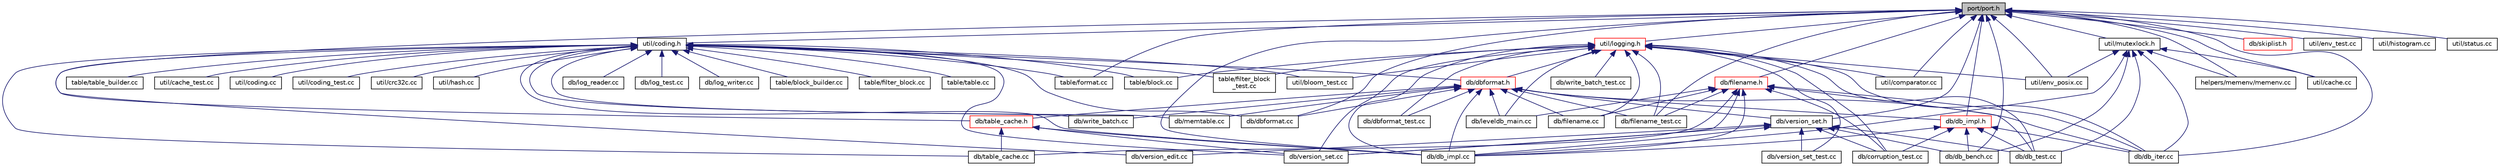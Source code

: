 digraph "port/port.h"
{
  edge [fontname="Helvetica",fontsize="10",labelfontname="Helvetica",labelfontsize="10"];
  node [fontname="Helvetica",fontsize="10",shape=record];
  Node1 [label="port/port.h",height=0.2,width=0.4,color="black", fillcolor="grey75", style="filled" fontcolor="black"];
  Node1 -> Node2 [dir="back",color="midnightblue",fontsize="10",style="solid"];
  Node2 [label="util/coding.h",height=0.2,width=0.4,color="black", fillcolor="white", style="filled",URL="$coding_8h.html"];
  Node2 -> Node3 [dir="back",color="midnightblue",fontsize="10",style="solid"];
  Node3 [label="db/dbformat.h",height=0.2,width=0.4,color="red", fillcolor="white", style="filled",URL="$dbformat_8h.html"];
  Node3 -> Node4 [dir="back",color="midnightblue",fontsize="10",style="solid"];
  Node4 [label="db/db_impl.h",height=0.2,width=0.4,color="red", fillcolor="white", style="filled",URL="$db__impl_8h.html"];
  Node4 -> Node5 [dir="back",color="midnightblue",fontsize="10",style="solid"];
  Node5 [label="db/corruption_test.cc",height=0.2,width=0.4,color="black", fillcolor="white", style="filled",URL="$corruption__test_8cc.html"];
  Node4 -> Node6 [dir="back",color="midnightblue",fontsize="10",style="solid"];
  Node6 [label="db/db_bench.cc",height=0.2,width=0.4,color="black", fillcolor="white", style="filled",URL="$db__bench_8cc.html"];
  Node4 -> Node7 [dir="back",color="midnightblue",fontsize="10",style="solid"];
  Node7 [label="db/db_impl.cc",height=0.2,width=0.4,color="black", fillcolor="white", style="filled",URL="$db__impl_8cc.html"];
  Node4 -> Node8 [dir="back",color="midnightblue",fontsize="10",style="solid"];
  Node8 [label="db/db_iter.cc",height=0.2,width=0.4,color="black", fillcolor="white", style="filled",URL="$db__iter_8cc.html"];
  Node4 -> Node9 [dir="back",color="midnightblue",fontsize="10",style="solid"];
  Node9 [label="db/db_test.cc",height=0.2,width=0.4,color="black", fillcolor="white", style="filled",URL="$db__test_8cc.html"];
  Node3 -> Node10 [dir="back",color="midnightblue",fontsize="10",style="solid"];
  Node10 [label="db/table_cache.h",height=0.2,width=0.4,color="red", fillcolor="white", style="filled",URL="$table__cache_8h.html"];
  Node10 -> Node7 [dir="back",color="midnightblue",fontsize="10",style="solid"];
  Node10 -> Node11 [dir="back",color="midnightblue",fontsize="10",style="solid"];
  Node11 [label="db/table_cache.cc",height=0.2,width=0.4,color="black", fillcolor="white", style="filled",URL="$table__cache_8cc.html"];
  Node10 -> Node12 [dir="back",color="midnightblue",fontsize="10",style="solid"];
  Node12 [label="db/version_set.cc",height=0.2,width=0.4,color="black", fillcolor="white", style="filled",URL="$version__set_8cc.html"];
  Node3 -> Node13 [dir="back",color="midnightblue",fontsize="10",style="solid"];
  Node13 [label="db/version_set.h",height=0.2,width=0.4,color="black", fillcolor="white", style="filled",URL="$version__set_8h.html"];
  Node13 -> Node5 [dir="back",color="midnightblue",fontsize="10",style="solid"];
  Node13 -> Node6 [dir="back",color="midnightblue",fontsize="10",style="solid"];
  Node13 -> Node7 [dir="back",color="midnightblue",fontsize="10",style="solid"];
  Node13 -> Node9 [dir="back",color="midnightblue",fontsize="10",style="solid"];
  Node13 -> Node14 [dir="back",color="midnightblue",fontsize="10",style="solid"];
  Node14 [label="db/version_edit.cc",height=0.2,width=0.4,color="black", fillcolor="white", style="filled",URL="$version__edit_8cc.html"];
  Node13 -> Node12 [dir="back",color="midnightblue",fontsize="10",style="solid"];
  Node13 -> Node15 [dir="back",color="midnightblue",fontsize="10",style="solid"];
  Node15 [label="db/version_set_test.cc",height=0.2,width=0.4,color="black", fillcolor="white", style="filled",URL="$version__set__test_8cc.html"];
  Node3 -> Node7 [dir="back",color="midnightblue",fontsize="10",style="solid"];
  Node3 -> Node8 [dir="back",color="midnightblue",fontsize="10",style="solid"];
  Node3 -> Node16 [dir="back",color="midnightblue",fontsize="10",style="solid"];
  Node16 [label="db/dbformat.cc",height=0.2,width=0.4,color="black", fillcolor="white", style="filled",URL="$dbformat_8cc.html"];
  Node3 -> Node17 [dir="back",color="midnightblue",fontsize="10",style="solid"];
  Node17 [label="db/dbformat_test.cc",height=0.2,width=0.4,color="black", fillcolor="white", style="filled",URL="$dbformat__test_8cc.html"];
  Node3 -> Node18 [dir="back",color="midnightblue",fontsize="10",style="solid"];
  Node18 [label="db/filename.cc",height=0.2,width=0.4,color="black", fillcolor="white", style="filled",URL="$filename_8cc.html"];
  Node3 -> Node19 [dir="back",color="midnightblue",fontsize="10",style="solid"];
  Node19 [label="db/filename_test.cc",height=0.2,width=0.4,color="black", fillcolor="white", style="filled",URL="$filename__test_8cc.html"];
  Node3 -> Node20 [dir="back",color="midnightblue",fontsize="10",style="solid"];
  Node20 [label="db/leveldb_main.cc",height=0.2,width=0.4,color="black", fillcolor="white", style="filled",URL="$leveldb__main_8cc.html"];
  Node3 -> Node21 [dir="back",color="midnightblue",fontsize="10",style="solid"];
  Node21 [label="db/memtable.cc",height=0.2,width=0.4,color="black", fillcolor="white", style="filled",URL="$memtable_8cc.html"];
  Node3 -> Node22 [dir="back",color="midnightblue",fontsize="10",style="solid"];
  Node22 [label="db/write_batch.cc",height=0.2,width=0.4,color="black", fillcolor="white", style="filled",URL="$write__batch_8cc.html"];
  Node2 -> Node7 [dir="back",color="midnightblue",fontsize="10",style="solid"];
  Node2 -> Node16 [dir="back",color="midnightblue",fontsize="10",style="solid"];
  Node2 -> Node23 [dir="back",color="midnightblue",fontsize="10",style="solid"];
  Node23 [label="db/log_reader.cc",height=0.2,width=0.4,color="black", fillcolor="white", style="filled",URL="$log__reader_8cc.html"];
  Node2 -> Node24 [dir="back",color="midnightblue",fontsize="10",style="solid"];
  Node24 [label="db/log_test.cc",height=0.2,width=0.4,color="black", fillcolor="white", style="filled",URL="$log__test_8cc.html"];
  Node2 -> Node25 [dir="back",color="midnightblue",fontsize="10",style="solid"];
  Node25 [label="db/log_writer.cc",height=0.2,width=0.4,color="black", fillcolor="white", style="filled",URL="$log__writer_8cc.html"];
  Node2 -> Node21 [dir="back",color="midnightblue",fontsize="10",style="solid"];
  Node2 -> Node11 [dir="back",color="midnightblue",fontsize="10",style="solid"];
  Node2 -> Node14 [dir="back",color="midnightblue",fontsize="10",style="solid"];
  Node2 -> Node12 [dir="back",color="midnightblue",fontsize="10",style="solid"];
  Node2 -> Node22 [dir="back",color="midnightblue",fontsize="10",style="solid"];
  Node2 -> Node26 [dir="back",color="midnightblue",fontsize="10",style="solid"];
  Node26 [label="table/block.cc",height=0.2,width=0.4,color="black", fillcolor="white", style="filled",URL="$block_8cc.html"];
  Node2 -> Node27 [dir="back",color="midnightblue",fontsize="10",style="solid"];
  Node27 [label="table/block_builder.cc",height=0.2,width=0.4,color="black", fillcolor="white", style="filled",URL="$block__builder_8cc.html"];
  Node2 -> Node28 [dir="back",color="midnightblue",fontsize="10",style="solid"];
  Node28 [label="table/filter_block.cc",height=0.2,width=0.4,color="black", fillcolor="white", style="filled",URL="$filter__block_8cc.html"];
  Node2 -> Node29 [dir="back",color="midnightblue",fontsize="10",style="solid"];
  Node29 [label="table/filter_block\l_test.cc",height=0.2,width=0.4,color="black", fillcolor="white", style="filled",URL="$filter__block__test_8cc.html"];
  Node2 -> Node30 [dir="back",color="midnightblue",fontsize="10",style="solid"];
  Node30 [label="table/format.cc",height=0.2,width=0.4,color="black", fillcolor="white", style="filled",URL="$format_8cc.html"];
  Node2 -> Node31 [dir="back",color="midnightblue",fontsize="10",style="solid"];
  Node31 [label="table/table.cc",height=0.2,width=0.4,color="black", fillcolor="white", style="filled",URL="$table_8cc.html"];
  Node2 -> Node32 [dir="back",color="midnightblue",fontsize="10",style="solid"];
  Node32 [label="table/table_builder.cc",height=0.2,width=0.4,color="black", fillcolor="white", style="filled",URL="$table__builder_8cc.html"];
  Node2 -> Node33 [dir="back",color="midnightblue",fontsize="10",style="solid"];
  Node33 [label="util/bloom_test.cc",height=0.2,width=0.4,color="black", fillcolor="white", style="filled",URL="$bloom__test_8cc.html"];
  Node2 -> Node34 [dir="back",color="midnightblue",fontsize="10",style="solid"];
  Node34 [label="util/cache_test.cc",height=0.2,width=0.4,color="black", fillcolor="white", style="filled",URL="$cache__test_8cc.html"];
  Node2 -> Node35 [dir="back",color="midnightblue",fontsize="10",style="solid"];
  Node35 [label="util/coding.cc",height=0.2,width=0.4,color="black", fillcolor="white", style="filled",URL="$coding_8cc.html"];
  Node2 -> Node36 [dir="back",color="midnightblue",fontsize="10",style="solid"];
  Node36 [label="util/coding_test.cc",height=0.2,width=0.4,color="black", fillcolor="white", style="filled",URL="$coding__test_8cc.html"];
  Node2 -> Node37 [dir="back",color="midnightblue",fontsize="10",style="solid"];
  Node37 [label="util/crc32c.cc",height=0.2,width=0.4,color="black", fillcolor="white", style="filled",URL="$crc32c_8cc.html"];
  Node2 -> Node38 [dir="back",color="midnightblue",fontsize="10",style="solid"];
  Node38 [label="util/hash.cc",height=0.2,width=0.4,color="black", fillcolor="white", style="filled",URL="$hash_8cc.html"];
  Node1 -> Node39 [dir="back",color="midnightblue",fontsize="10",style="solid"];
  Node39 [label="util/logging.h",height=0.2,width=0.4,color="red", fillcolor="white", style="filled",URL="$logging_8h.html"];
  Node39 -> Node3 [dir="back",color="midnightblue",fontsize="10",style="solid"];
  Node39 -> Node5 [dir="back",color="midnightblue",fontsize="10",style="solid"];
  Node39 -> Node7 [dir="back",color="midnightblue",fontsize="10",style="solid"];
  Node39 -> Node8 [dir="back",color="midnightblue",fontsize="10",style="solid"];
  Node39 -> Node9 [dir="back",color="midnightblue",fontsize="10",style="solid"];
  Node39 -> Node17 [dir="back",color="midnightblue",fontsize="10",style="solid"];
  Node39 -> Node18 [dir="back",color="midnightblue",fontsize="10",style="solid"];
  Node39 -> Node19 [dir="back",color="midnightblue",fontsize="10",style="solid"];
  Node39 -> Node20 [dir="back",color="midnightblue",fontsize="10",style="solid"];
  Node39 -> Node12 [dir="back",color="midnightblue",fontsize="10",style="solid"];
  Node39 -> Node15 [dir="back",color="midnightblue",fontsize="10",style="solid"];
  Node39 -> Node40 [dir="back",color="midnightblue",fontsize="10",style="solid"];
  Node40 [label="db/write_batch_test.cc",height=0.2,width=0.4,color="black", fillcolor="white", style="filled",URL="$write__batch__test_8cc.html"];
  Node39 -> Node26 [dir="back",color="midnightblue",fontsize="10",style="solid"];
  Node39 -> Node29 [dir="back",color="midnightblue",fontsize="10",style="solid"];
  Node39 -> Node33 [dir="back",color="midnightblue",fontsize="10",style="solid"];
  Node39 -> Node41 [dir="back",color="midnightblue",fontsize="10",style="solid"];
  Node41 [label="util/comparator.cc",height=0.2,width=0.4,color="black", fillcolor="white", style="filled",URL="$comparator_8cc.html"];
  Node39 -> Node42 [dir="back",color="midnightblue",fontsize="10",style="solid"];
  Node42 [label="util/env_posix.cc",height=0.2,width=0.4,color="black", fillcolor="white", style="filled",URL="$env__posix_8cc.html"];
  Node1 -> Node4 [dir="back",color="midnightblue",fontsize="10",style="solid"];
  Node1 -> Node43 [dir="back",color="midnightblue",fontsize="10",style="solid"];
  Node43 [label="db/filename.h",height=0.2,width=0.4,color="red", fillcolor="white", style="filled",URL="$filename_8h.html"];
  Node43 -> Node5 [dir="back",color="midnightblue",fontsize="10",style="solid"];
  Node43 -> Node7 [dir="back",color="midnightblue",fontsize="10",style="solid"];
  Node43 -> Node8 [dir="back",color="midnightblue",fontsize="10",style="solid"];
  Node43 -> Node9 [dir="back",color="midnightblue",fontsize="10",style="solid"];
  Node43 -> Node18 [dir="back",color="midnightblue",fontsize="10",style="solid"];
  Node43 -> Node19 [dir="back",color="midnightblue",fontsize="10",style="solid"];
  Node43 -> Node20 [dir="back",color="midnightblue",fontsize="10",style="solid"];
  Node43 -> Node11 [dir="back",color="midnightblue",fontsize="10",style="solid"];
  Node43 -> Node12 [dir="back",color="midnightblue",fontsize="10",style="solid"];
  Node1 -> Node10 [dir="back",color="midnightblue",fontsize="10",style="solid"];
  Node1 -> Node13 [dir="back",color="midnightblue",fontsize="10",style="solid"];
  Node1 -> Node6 [dir="back",color="midnightblue",fontsize="10",style="solid"];
  Node1 -> Node44 [dir="back",color="midnightblue",fontsize="10",style="solid"];
  Node44 [label="util/mutexlock.h",height=0.2,width=0.4,color="black", fillcolor="white", style="filled",URL="$mutexlock_8h.html"];
  Node44 -> Node6 [dir="back",color="midnightblue",fontsize="10",style="solid"];
  Node44 -> Node7 [dir="back",color="midnightblue",fontsize="10",style="solid"];
  Node44 -> Node8 [dir="back",color="midnightblue",fontsize="10",style="solid"];
  Node44 -> Node9 [dir="back",color="midnightblue",fontsize="10",style="solid"];
  Node44 -> Node45 [dir="back",color="midnightblue",fontsize="10",style="solid"];
  Node45 [label="helpers/memenv/memenv.cc",height=0.2,width=0.4,color="black", fillcolor="white", style="filled",URL="$memenv_8cc.html"];
  Node44 -> Node46 [dir="back",color="midnightblue",fontsize="10",style="solid"];
  Node46 [label="util/cache.cc",height=0.2,width=0.4,color="black", fillcolor="white", style="filled",URL="$cache_8cc.html"];
  Node44 -> Node42 [dir="back",color="midnightblue",fontsize="10",style="solid"];
  Node1 -> Node47 [dir="back",color="midnightblue",fontsize="10",style="solid"];
  Node47 [label="db/skiplist.h",height=0.2,width=0.4,color="red", fillcolor="white", style="filled",URL="$skiplist_8h.html"];
  Node1 -> Node7 [dir="back",color="midnightblue",fontsize="10",style="solid"];
  Node1 -> Node8 [dir="back",color="midnightblue",fontsize="10",style="solid"];
  Node1 -> Node16 [dir="back",color="midnightblue",fontsize="10",style="solid"];
  Node1 -> Node19 [dir="back",color="midnightblue",fontsize="10",style="solid"];
  Node1 -> Node45 [dir="back",color="midnightblue",fontsize="10",style="solid"];
  Node1 -> Node30 [dir="back",color="midnightblue",fontsize="10",style="solid"];
  Node1 -> Node46 [dir="back",color="midnightblue",fontsize="10",style="solid"];
  Node1 -> Node41 [dir="back",color="midnightblue",fontsize="10",style="solid"];
  Node1 -> Node42 [dir="back",color="midnightblue",fontsize="10",style="solid"];
  Node1 -> Node48 [dir="back",color="midnightblue",fontsize="10",style="solid"];
  Node48 [label="util/env_test.cc",height=0.2,width=0.4,color="black", fillcolor="white", style="filled",URL="$env__test_8cc.html"];
  Node1 -> Node49 [dir="back",color="midnightblue",fontsize="10",style="solid"];
  Node49 [label="util/histogram.cc",height=0.2,width=0.4,color="black", fillcolor="white", style="filled",URL="$histogram_8cc.html"];
  Node1 -> Node50 [dir="back",color="midnightblue",fontsize="10",style="solid"];
  Node50 [label="util/status.cc",height=0.2,width=0.4,color="black", fillcolor="white", style="filled",URL="$status_8cc.html"];
}
